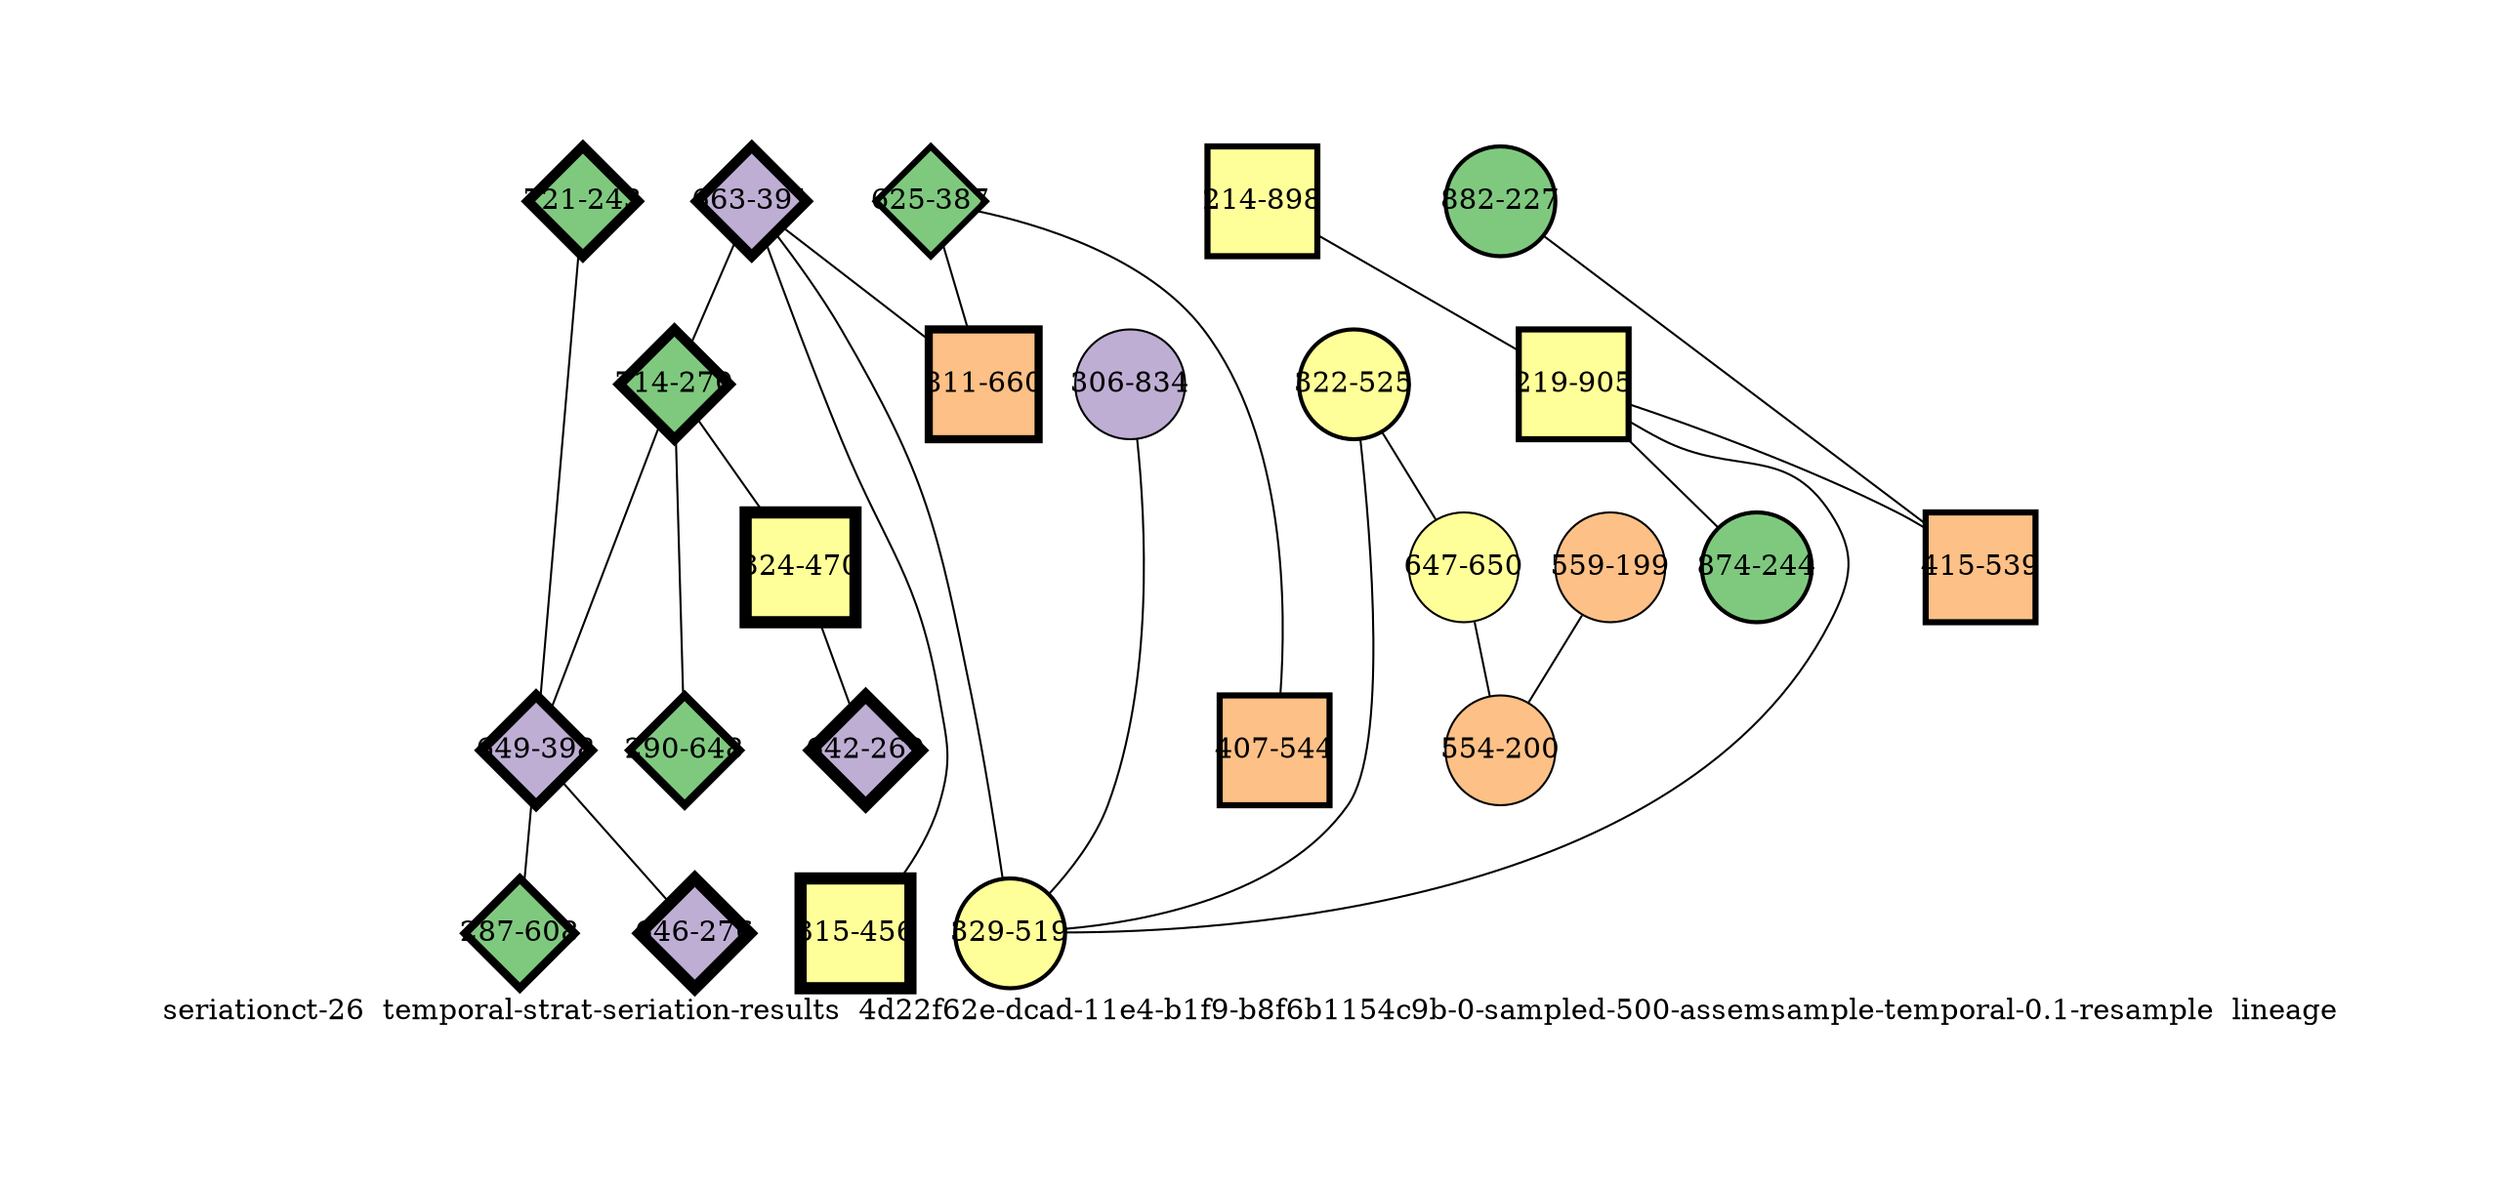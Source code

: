 strict graph "seriationct-26  temporal-strat-seriation-results  4d22f62e-dcad-11e4-b1f9-b8f6b1154c9b-0-sampled-500-assemsample-temporal-0.1-resample  lineage" {
labelloc=b;
ratio=auto;
pad="1.0";
label="seriationct-26  temporal-strat-seriation-results  4d22f62e-dcad-11e4-b1f9-b8f6b1154c9b-0-sampled-500-assemsample-temporal-0.1-resample  lineage";
node [width="0.75", style=filled, fixedsize=true, height="0.75", shape=circle, label=""];
0 [xCoordinate="391.0", appears_in_slice=5, yCoordinate="663.0", colorscheme=accent6, lineage_id=2, short_label="663-391", label="663-391", shape=diamond, cluster_id=1, fillcolor=2, size="500.0", id=0, penwidth="5.0"];
1 [xCoordinate="270.0", appears_in_slice=5, yCoordinate="714.0", colorscheme=accent6, lineage_id=2, short_label="714-270", label="714-270", shape=diamond, cluster_id=0, fillcolor=1, size="500.0", id=1, penwidth="5.0"];
2 [xCoordinate="387.0", appears_in_slice=3, yCoordinate="625.0", colorscheme=accent6, lineage_id=2, short_label="625-387", label="625-387", shape=diamond, cluster_id=0, fillcolor=1, size="500.0", id=2, penwidth="3.0"];
3 [xCoordinate="470.0", appears_in_slice=6, yCoordinate="324.0", colorscheme=accent6, lineage_id=1, short_label="324-470", label="324-470", shape=square, cluster_id=3, fillcolor=4, size="500.0", id=3, penwidth="6.0"];
4 [xCoordinate="898.0", appears_in_slice=3, yCoordinate="214.0", colorscheme=accent6, lineage_id=1, short_label="214-898", label="214-898", shape=square, cluster_id=3, fillcolor=4, size="500.0", id=4, penwidth="3.0"];
5 [xCoordinate="199.0", appears_in_slice=1, yCoordinate="559.0", colorscheme=accent6, lineage_id=0, short_label="559-199", label="559-199", shape=circle, cluster_id=2, fillcolor=3, size="500.0", id=5, penwidth="1.0"];
6 [xCoordinate="243.0", appears_in_slice=5, yCoordinate="721.0", colorscheme=accent6, lineage_id=2, short_label="721-243", label="721-243", shape=diamond, cluster_id=0, fillcolor=1, size="500.0", id=6, penwidth="5.0"];
7 [xCoordinate="456.0", appears_in_slice=6, yCoordinate="315.0", colorscheme=accent6, lineage_id=1, short_label="315-456", label="315-456", shape=square, cluster_id=3, fillcolor=4, size="500.0", id=7, penwidth="6.0"];
8 [xCoordinate="905.0", appears_in_slice=3, yCoordinate="219.0", colorscheme=accent6, lineage_id=1, short_label="219-905", label="219-905", shape=square, cluster_id=3, fillcolor=4, size="500.0", id=8, penwidth="3.0"];
9 [xCoordinate="525.0", appears_in_slice=2, yCoordinate="322.0", colorscheme=accent6, lineage_id=0, short_label="322-525", label="322-525", shape=circle, cluster_id=3, fillcolor=4, size="500.0", id=9, penwidth="2.0"];
10 [xCoordinate="398.0", appears_in_slice=5, yCoordinate="649.0", colorscheme=accent6, lineage_id=2, short_label="649-398", label="649-398", shape=diamond, cluster_id=1, fillcolor=2, size="500.0", id=10, penwidth="5.0"];
11 [xCoordinate="650.0", appears_in_slice=1, yCoordinate="647.0", colorscheme=accent6, lineage_id=0, short_label="647-650", label="647-650", shape=circle, cluster_id=3, fillcolor=4, size="500.0", id=11, penwidth="1.0"];
12 [xCoordinate="660.0", appears_in_slice=4, yCoordinate="811.0", colorscheme=accent6, lineage_id=1, short_label="811-660", label="811-660", shape=square, cluster_id=2, fillcolor=3, size="500.0", id=12, penwidth="4.0"];
13 [xCoordinate="200.0", appears_in_slice=1, yCoordinate="554.0", colorscheme=accent6, lineage_id=0, short_label="554-200", label="554-200", shape=circle, cluster_id=2, fillcolor=3, size="500.0", id=13, penwidth="1.0"];
14 [xCoordinate="834.0", appears_in_slice=1, yCoordinate="306.0", colorscheme=accent6, lineage_id=0, short_label="306-834", label="306-834", shape=circle, cluster_id=1, fillcolor=2, size="500.0", id=14, penwidth="1.0"];
15 [xCoordinate="608.0", appears_in_slice=4, yCoordinate="287.0", colorscheme=accent6, lineage_id=2, short_label="287-608", label="287-608", shape=diamond, cluster_id=0, fillcolor=1, size="500.0", id=15, penwidth="4.0"];
16 [xCoordinate="269.0", appears_in_slice=6, yCoordinate="642.0", colorscheme=accent6, lineage_id=2, short_label="642-269", label="642-269", shape=diamond, cluster_id=1, fillcolor=2, size="500.0", id=16, penwidth="6.0"];
17 [xCoordinate="519.0", appears_in_slice=2, yCoordinate="329.0", colorscheme=accent6, lineage_id=0, short_label="329-519", label="329-519", shape=circle, cluster_id=3, fillcolor=4, size="500.0", id=17, penwidth="2.0"];
18 [xCoordinate="544.0", appears_in_slice=3, yCoordinate="407.0", colorscheme=accent6, lineage_id=1, short_label="407-544", label="407-544", shape=square, cluster_id=2, fillcolor=3, size="500.0", id=18, penwidth="3.0"];
19 [xCoordinate="648.0", appears_in_slice=4, yCoordinate="290.0", colorscheme=accent6, lineage_id=2, short_label="290-648", label="290-648", shape=diamond, cluster_id=0, fillcolor=1, size="500.0", id=19, penwidth="4.0"];
20 [xCoordinate="276.0", appears_in_slice=6, yCoordinate="646.0", colorscheme=accent6, lineage_id=2, short_label="646-276", label="646-276", shape=diamond, cluster_id=1, fillcolor=2, size="500.0", id=20, penwidth="6.0"];
21 [xCoordinate="227.0", appears_in_slice=2, yCoordinate="882.0", colorscheme=accent6, lineage_id=0, short_label="882-227", label="882-227", shape=circle, cluster_id=0, fillcolor=1, size="500.0", id=21, penwidth="2.0"];
22 [xCoordinate="539.0", appears_in_slice=3, yCoordinate="415.0", colorscheme=accent6, lineage_id=1, short_label="415-539", label="415-539", shape=square, cluster_id=2, fillcolor=3, size="500.0", id=22, penwidth="3.0"];
23 [xCoordinate="244.0", appears_in_slice=2, yCoordinate="874.0", colorscheme=accent6, lineage_id=0, short_label="874-244", label="874-244", shape=circle, cluster_id=0, fillcolor=1, size="500.0", id=23, penwidth="2.0"];
0 -- 17  [inverseweight="1.8434001832", weight="0.542475805912"];
0 -- 7  [inverseweight="1.99467732381", weight="0.501334219857"];
0 -- 12  [inverseweight="1.75556430132", weight="0.569617415464"];
0 -- 1  [inverseweight="3.02381254762", weight="0.330708330708"];
1 -- 19  [inverseweight="2.15894616642", weight="0.463188946328"];
1 -- 10  [inverseweight="10.1807870297", weight="0.0982242332625"];
1 -- 3  [inverseweight="1.47278120331", weight="0.678987481475"];
2 -- 18  [inverseweight="13.58816063", weight="0.0735934779719"];
2 -- 12  [inverseweight="3.50827525627", weight="0.285040348021"];
3 -- 16  [inverseweight="30.0964632714", weight="0.0332264954517"];
4 -- 8  [inverseweight="25.6494588021", weight="0.0389871773792"];
5 -- 13  [inverseweight="12.9271922499", weight="0.0773563184233"];
6 -- 10  [inverseweight="1.67247466354", weight="0.597916382114"];
8 -- 17  [inverseweight="2.33920848588", weight="0.427495029211"];
8 -- 22  [inverseweight="2.7422074353", weight="0.364669713577"];
8 -- 23  [inverseweight="2.42313368816", weight="0.412688744698"];
9 -- 17  [inverseweight="1.82406449025", weight="0.548226230675"];
9 -- 11  [inverseweight="1.96194628692", weight="0.50969794977"];
10 -- 20  [inverseweight="1.31124792576", weight="0.762632283607"];
10 -- 15  [inverseweight="1.81656114771", weight="0.550490690203"];
11 -- 13  [inverseweight="1.5971914125", weight="0.6260990337"];
14 -- 17  [inverseweight="1.86214896214", weight="0.537013966299"];
21 -- 22  [inverseweight="2.19695870212", weight="0.455174691739"];
}

